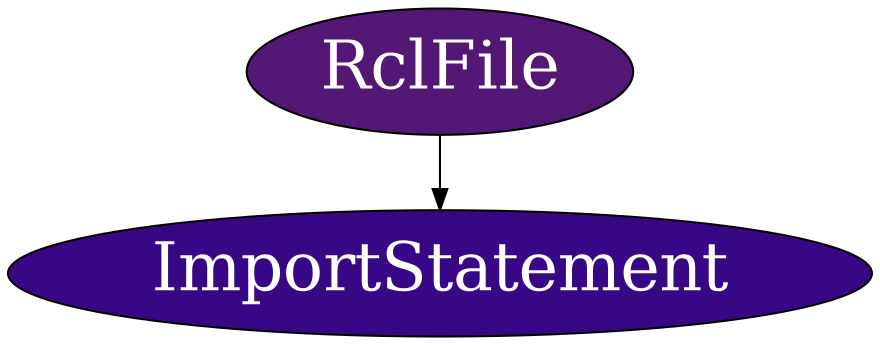 strict digraph {
0 [label="RclFile" style=filled fillcolor="#531776" fontcolor=white fontsize=32]
1 [label="ImportStatement" style=filled fillcolor="#380786" fontcolor=white fontsize=32]
0 -> 1
}